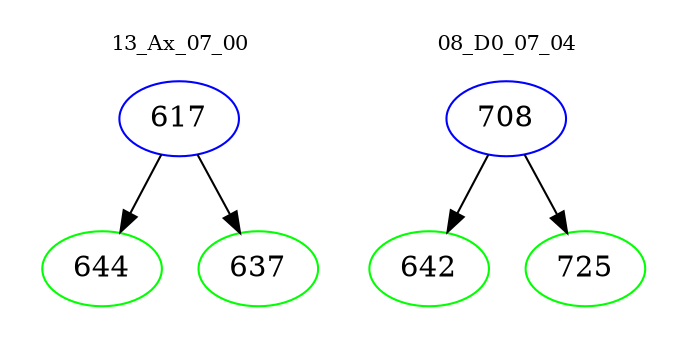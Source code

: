 digraph{
subgraph cluster_0 {
color = white
label = "13_Ax_07_00";
fontsize=10;
T0_617 [label="617", color="blue"]
T0_617 -> T0_644 [color="black"]
T0_644 [label="644", color="green"]
T0_617 -> T0_637 [color="black"]
T0_637 [label="637", color="green"]
}
subgraph cluster_1 {
color = white
label = "08_D0_07_04";
fontsize=10;
T1_708 [label="708", color="blue"]
T1_708 -> T1_642 [color="black"]
T1_642 [label="642", color="green"]
T1_708 -> T1_725 [color="black"]
T1_725 [label="725", color="green"]
}
}
